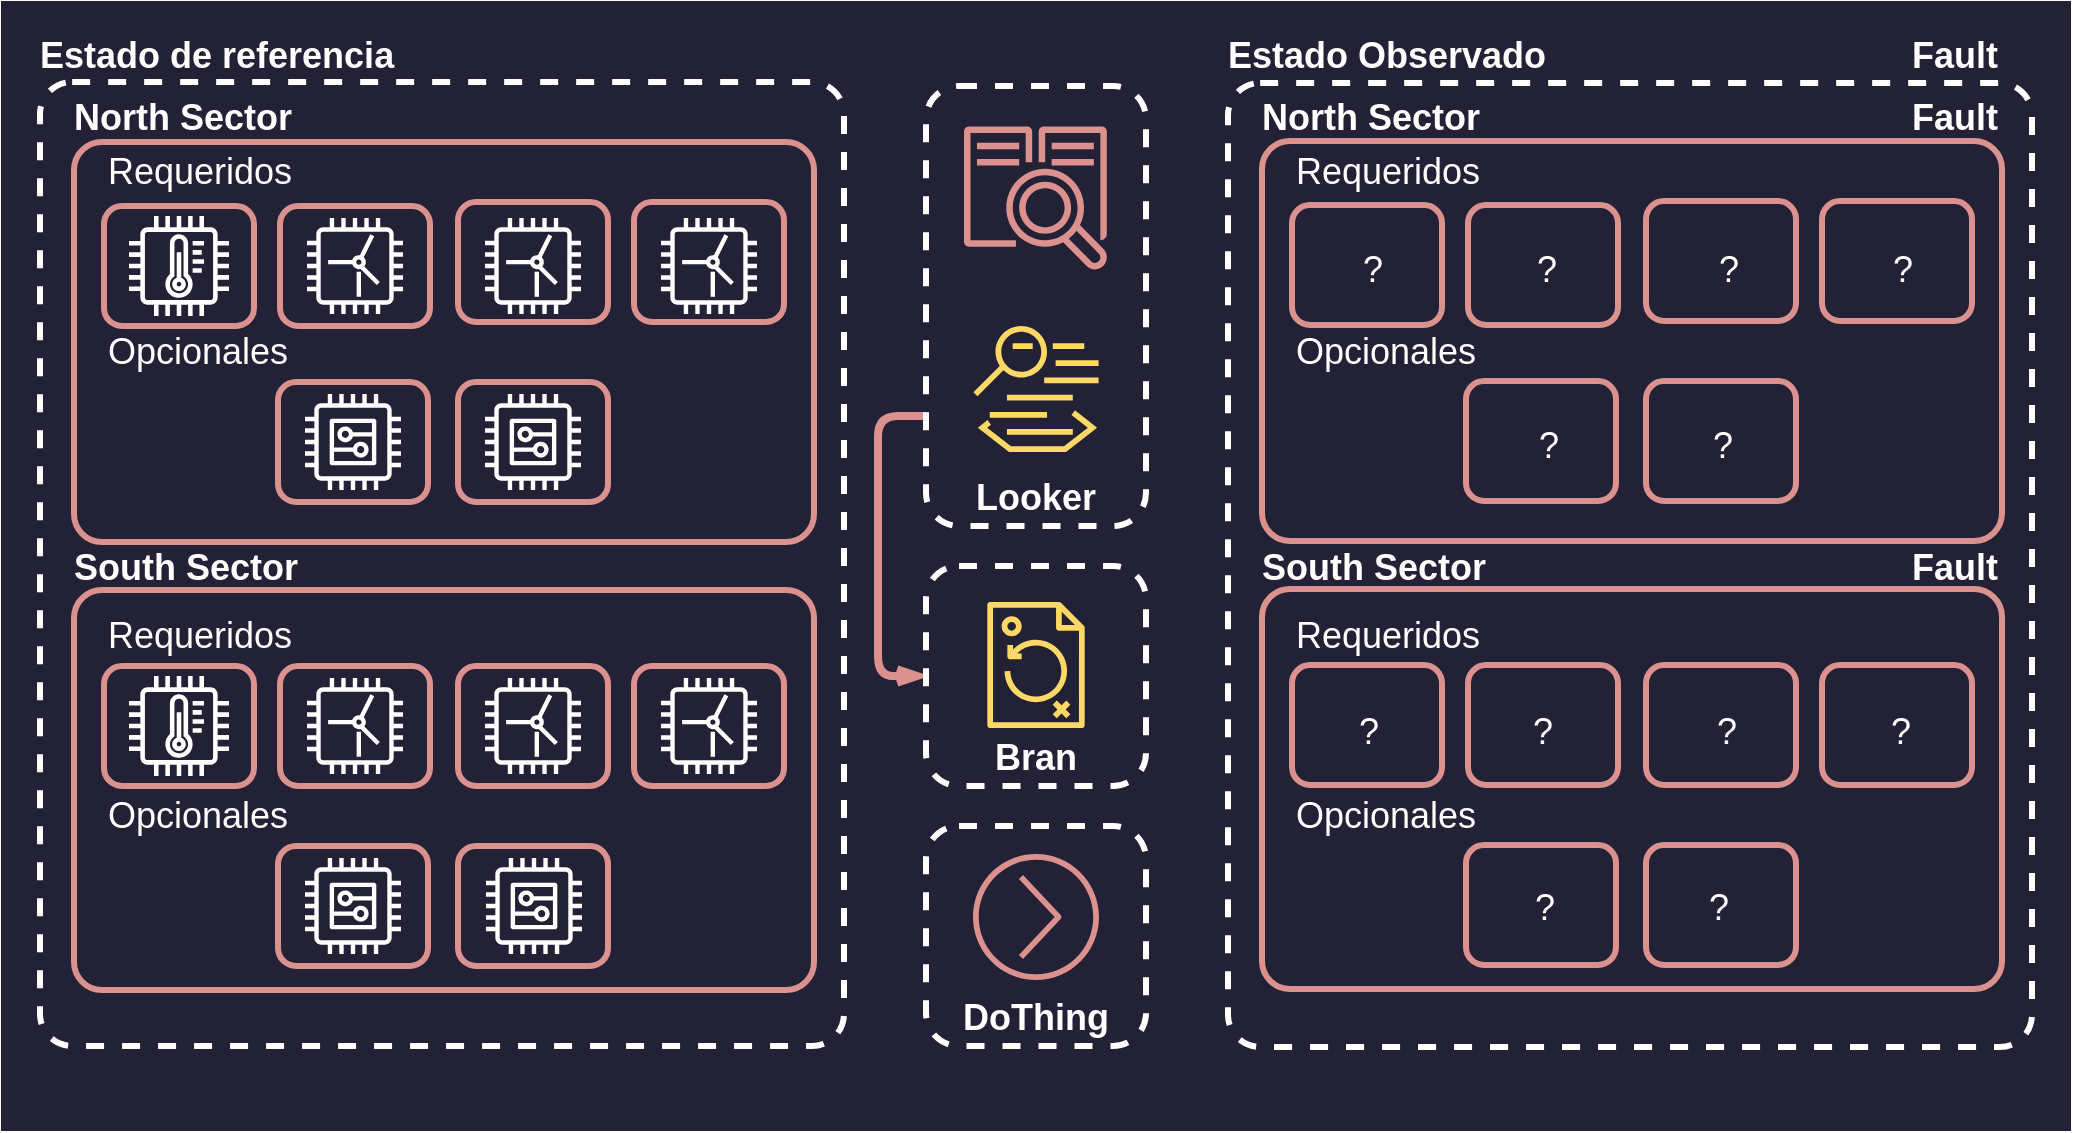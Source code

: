 <mxfile version="22.1.21" type="device">
  <diagram name="Page-1" id="UgkzKDdlbD2YLOSZ790F">
    <mxGraphModel dx="837" dy="1107" grid="0" gridSize="10" guides="1" tooltips="1" connect="1" arrows="1" fold="1" page="1" pageScale="1" pageWidth="850" pageHeight="1100" math="0" shadow="0">
      <root>
        <mxCell id="0" />
        <mxCell id="1" parent="0" />
        <mxCell id="WaaS-qGKVErQEOPKYESH-2" value="" style="group;fillColor=#232136;strokeColor=#232136;strokeWidth=25;container=0;movable=1;resizable=1;rotatable=1;deletable=1;editable=1;locked=0;connectable=1;fontSize=18;" parent="1" vertex="1" connectable="0">
          <mxGeometry x="950" y="440" width="1010" height="540" as="geometry" />
        </mxCell>
        <mxCell id="jrhRZNmMjcGKb1-qDWNF-2" style="edgeStyle=orthogonalEdgeStyle;shape=connector;curved=0;rounded=1;orthogonalLoop=1;jettySize=auto;html=1;entryX=0;entryY=0.5;entryDx=0;entryDy=0;labelBackgroundColor=default;strokeColor=#DB918D;strokeWidth=4;align=center;verticalAlign=middle;fontFamily=Helvetica;fontSize=11;fontColor=default;endArrow=openThin;endFill=0;exitX=0;exitY=0.75;exitDx=0;exitDy=0;" edge="1" parent="1" source="3aSCwRJMT3F2lno_R7aL-35" target="3aSCwRJMT3F2lno_R7aL-36">
          <mxGeometry relative="1" as="geometry">
            <Array as="points">
              <mxPoint x="1376" y="635" />
              <mxPoint x="1376" y="765" />
            </Array>
          </mxGeometry>
        </mxCell>
        <mxCell id="3aSCwRJMT3F2lno_R7aL-35" value="Looker" style="rounded=1;whiteSpace=wrap;html=1;dashed=1;labelBackgroundColor=none;strokeColor=#FFFFFF;strokeWidth=3;align=center;verticalAlign=bottom;fontFamily=Helvetica;fontSize=18;fontColor=#FFFFFF;fillColor=none;fontStyle=1" parent="1" vertex="1">
          <mxGeometry x="1400" y="470" width="110" height="220" as="geometry" />
        </mxCell>
        <mxCell id="3aSCwRJMT3F2lno_R7aL-37" value="DoThing" style="rounded=1;whiteSpace=wrap;html=1;dashed=1;labelBackgroundColor=none;strokeColor=#FFFFFF;strokeWidth=3;align=center;verticalAlign=bottom;fontFamily=Helvetica;fontSize=18;fontColor=#FFFFFF;fillColor=none;fontStyle=1" parent="1" vertex="1">
          <mxGeometry x="1400" y="840" width="110" height="110" as="geometry" />
        </mxCell>
        <mxCell id="3aSCwRJMT3F2lno_R7aL-7" value="" style="sketch=0;outlineConnect=0;fontColor=#232F3E;gradientColor=none;fillColor=#DB918D;strokeColor=#DB918D;dashed=0;verticalLabelPosition=bottom;verticalAlign=top;align=center;html=1;fontSize=18;fontStyle=0;aspect=fixed;pointerEvents=1;shape=mxgraph.aws4.action;fontFamily=Helvetica;container=0;rotation=0;flipV=0;" parent="1" vertex="1">
          <mxGeometry x="1423.5" y="854" width="63" height="63" as="geometry" />
        </mxCell>
        <mxCell id="9AoiroFoVsxQzHGqrJnJ-2" value="" style="rounded=1;whiteSpace=wrap;html=1;labelBackgroundColor=none;strokeColor=#FFFFFF;strokeWidth=3;align=left;verticalAlign=top;fontFamily=Helvetica;fontSize=18;fontColor=#FFFFFF;fillColor=none;arcSize=4;dashed=1;container=0;" parent="1" vertex="1">
          <mxGeometry x="1551" y="468.5" width="402" height="482" as="geometry" />
        </mxCell>
        <mxCell id="9AoiroFoVsxQzHGqrJnJ-78" value="&lt;div style=&quot;text-align: center; font-size: 18px;&quot;&gt;&lt;span style=&quot;background-color: initial; font-size: 18px;&quot;&gt;&lt;b style=&quot;font-size: 18px;&quot;&gt;Estado Observado&lt;/b&gt;&lt;/span&gt;&lt;/div&gt;&lt;div style=&quot;text-align: center; font-size: 18px;&quot;&gt;&lt;span style=&quot;background-color: initial; font-size: 18px;&quot;&gt;&lt;b style=&quot;font-size: 18px;&quot;&gt;&lt;br style=&quot;font-size: 18px;&quot;&gt;&lt;/b&gt;&lt;/span&gt;&lt;/div&gt;" style="text;whiteSpace=wrap;html=1;fontSize=18;fontFamily=Helvetica;fontColor=#FFFFFF;container=0;" parent="1" vertex="1">
          <mxGeometry x="1549" y="437.5" width="397" height="40" as="geometry" />
        </mxCell>
        <mxCell id="9AoiroFoVsxQzHGqrJnJ-125" value="Opcionales" style="text;html=1;strokeColor=none;fillColor=none;align=left;verticalAlign=middle;whiteSpace=wrap;rounded=0;fontSize=18;fontFamily=Helvetica;fontColor=#FFFFFF;container=0;" parent="1" vertex="1">
          <mxGeometry x="1583" y="819.5" width="75" height="30" as="geometry" />
        </mxCell>
        <mxCell id="9AoiroFoVsxQzHGqrJnJ-126" value="Requeridos" style="text;html=1;strokeColor=none;fillColor=none;align=left;verticalAlign=middle;whiteSpace=wrap;rounded=0;fontSize=18;fontFamily=Helvetica;fontColor=#FFFFFF;container=0;" parent="1" vertex="1">
          <mxGeometry x="1583" y="729.5" width="75" height="30" as="geometry" />
        </mxCell>
        <mxCell id="9AoiroFoVsxQzHGqrJnJ-127" value="" style="rounded=1;whiteSpace=wrap;html=1;labelBackgroundColor=none;strokeColor=#DB918D;strokeWidth=3;align=left;verticalAlign=top;fontFamily=Helvetica;fontSize=18;fontColor=#FFFFFF;fillColor=none;arcSize=7;container=0;" parent="1" vertex="1">
          <mxGeometry x="1568" y="721.5" width="370" height="200" as="geometry" />
        </mxCell>
        <mxCell id="9AoiroFoVsxQzHGqrJnJ-128" value="&lt;b style=&quot;border-color: var(--border-color); color: rgb(255, 255, 255); font-family: Helvetica; font-size: 18px; font-style: normal; font-variant-ligatures: normal; font-variant-caps: normal; letter-spacing: normal; orphans: 2; text-align: center; text-indent: 0px; text-transform: none; widows: 2; word-spacing: 0px; -webkit-text-stroke-width: 0px; text-decoration-thickness: initial; text-decoration-style: initial; text-decoration-color: initial;&quot;&gt;South Sector&lt;/b&gt;" style="text;whiteSpace=wrap;html=1;fontSize=18;fontFamily=Helvetica;fontColor=#FFFFFF;container=0;" parent="1" vertex="1">
          <mxGeometry x="1566" y="693.5" width="216" height="40" as="geometry" />
        </mxCell>
        <mxCell id="9AoiroFoVsxQzHGqrJnJ-129" value="" style="rounded=1;whiteSpace=wrap;html=1;labelBackgroundColor=none;strokeColor=#DB918D;strokeWidth=3;align=left;verticalAlign=top;fontFamily=Helvetica;fontSize=18;fontColor=#FFFFFF;fillColor=none;arcSize=7;container=0;" parent="1" vertex="1">
          <mxGeometry x="1568" y="497.5" width="370" height="200" as="geometry" />
        </mxCell>
        <mxCell id="9AoiroFoVsxQzHGqrJnJ-130" value="Opcionales" style="text;html=1;strokeColor=none;fillColor=none;align=left;verticalAlign=middle;whiteSpace=wrap;rounded=0;fontSize=18;fontFamily=Helvetica;fontColor=#FFFFFF;container=0;" parent="1" vertex="1">
          <mxGeometry x="1583" y="587.5" width="75" height="30" as="geometry" />
        </mxCell>
        <mxCell id="9AoiroFoVsxQzHGqrJnJ-131" value="Requeridos" style="text;html=1;strokeColor=none;fillColor=none;align=left;verticalAlign=middle;whiteSpace=wrap;rounded=0;fontSize=18;fontFamily=Helvetica;fontColor=#FFFFFF;container=0;" parent="1" vertex="1">
          <mxGeometry x="1583" y="497.5" width="75" height="30" as="geometry" />
        </mxCell>
        <mxCell id="9AoiroFoVsxQzHGqrJnJ-132" value="&lt;b style=&quot;border-color: var(--border-color); color: rgb(255, 255, 255); font-family: Helvetica; font-size: 18px; font-style: normal; font-variant-ligatures: normal; font-variant-caps: normal; letter-spacing: normal; orphans: 2; text-align: center; text-indent: 0px; text-transform: none; widows: 2; word-spacing: 0px; -webkit-text-stroke-width: 0px; text-decoration-thickness: initial; text-decoration-style: initial; text-decoration-color: initial;&quot;&gt;North Sector&lt;/b&gt;" style="text;whiteSpace=wrap;html=1;fontSize=18;fontFamily=Helvetica;fontColor=#FFFFFF;container=0;" parent="1" vertex="1">
          <mxGeometry x="1566" y="468.5" width="270" height="40" as="geometry" />
        </mxCell>
        <mxCell id="ZdKja-d9RXKtlkr0xZca-1" value="" style="rounded=1;whiteSpace=wrap;html=1;labelBackgroundColor=none;strokeColor=#DB918D;strokeWidth=3;align=left;verticalAlign=top;fontFamily=Helvetica;fontSize=18;fontColor=#FFFFFF;fillColor=none;container=0;" parent="1" vertex="1">
          <mxGeometry x="1583" y="529.5" width="75" height="60" as="geometry" />
        </mxCell>
        <mxCell id="ZdKja-d9RXKtlkr0xZca-2" value="" style="rounded=1;whiteSpace=wrap;html=1;labelBackgroundColor=none;strokeColor=#DB918D;strokeWidth=3;align=left;verticalAlign=top;fontFamily=Helvetica;fontSize=18;fontColor=#FFFFFF;fillColor=none;container=0;" parent="1" vertex="1">
          <mxGeometry x="1671" y="529.5" width="75" height="60" as="geometry" />
        </mxCell>
        <mxCell id="ZdKja-d9RXKtlkr0xZca-3" value="" style="rounded=1;whiteSpace=wrap;html=1;labelBackgroundColor=none;strokeColor=#DB918D;strokeWidth=3;align=left;verticalAlign=top;fontFamily=Helvetica;fontSize=18;fontColor=#FFFFFF;fillColor=none;container=0;" parent="1" vertex="1">
          <mxGeometry x="1760" y="527.5" width="75" height="60" as="geometry" />
        </mxCell>
        <mxCell id="ZdKja-d9RXKtlkr0xZca-4" value="" style="rounded=1;whiteSpace=wrap;html=1;labelBackgroundColor=none;strokeColor=#DB918D;strokeWidth=3;align=left;verticalAlign=top;fontFamily=Helvetica;fontSize=18;fontColor=#FFFFFF;fillColor=none;container=0;" parent="1" vertex="1">
          <mxGeometry x="1848" y="527.5" width="75" height="60" as="geometry" />
        </mxCell>
        <mxCell id="ZdKja-d9RXKtlkr0xZca-5" value="" style="rounded=1;whiteSpace=wrap;html=1;labelBackgroundColor=none;strokeColor=#DB918D;strokeWidth=3;align=left;verticalAlign=top;fontFamily=Helvetica;fontSize=18;fontColor=#FFFFFF;fillColor=none;container=0;" parent="1" vertex="1">
          <mxGeometry x="1760" y="617.5" width="75" height="60" as="geometry" />
        </mxCell>
        <mxCell id="ZdKja-d9RXKtlkr0xZca-6" value="" style="rounded=1;whiteSpace=wrap;html=1;labelBackgroundColor=none;strokeColor=#DB918D;strokeWidth=3;align=left;verticalAlign=top;fontFamily=Helvetica;fontSize=18;fontColor=#FFFFFF;fillColor=none;container=0;" parent="1" vertex="1">
          <mxGeometry x="1670" y="617.5" width="75" height="60" as="geometry" />
        </mxCell>
        <mxCell id="ZdKja-d9RXKtlkr0xZca-7" value="" style="rounded=1;whiteSpace=wrap;html=1;labelBackgroundColor=none;strokeColor=#DB918D;strokeWidth=3;align=left;verticalAlign=top;fontFamily=Helvetica;fontSize=18;fontColor=#FFFFFF;fillColor=none;container=0;" parent="1" vertex="1">
          <mxGeometry x="1583" y="759.5" width="75" height="60" as="geometry" />
        </mxCell>
        <mxCell id="ZdKja-d9RXKtlkr0xZca-8" value="" style="rounded=1;whiteSpace=wrap;html=1;labelBackgroundColor=none;strokeColor=#DB918D;strokeWidth=3;align=left;verticalAlign=top;fontFamily=Helvetica;fontSize=18;fontColor=#FFFFFF;fillColor=none;container=0;" parent="1" vertex="1">
          <mxGeometry x="1671" y="759.5" width="75" height="60" as="geometry" />
        </mxCell>
        <mxCell id="ZdKja-d9RXKtlkr0xZca-9" value="" style="rounded=1;whiteSpace=wrap;html=1;labelBackgroundColor=none;strokeColor=#DB918D;strokeWidth=3;align=left;verticalAlign=top;fontFamily=Helvetica;fontSize=18;fontColor=#FFFFFF;fillColor=none;container=0;" parent="1" vertex="1">
          <mxGeometry x="1760" y="759.5" width="75" height="60" as="geometry" />
        </mxCell>
        <mxCell id="ZdKja-d9RXKtlkr0xZca-10" value="" style="rounded=1;whiteSpace=wrap;html=1;labelBackgroundColor=none;strokeColor=#DB918D;strokeWidth=3;align=left;verticalAlign=top;fontFamily=Helvetica;fontSize=18;fontColor=#FFFFFF;fillColor=none;container=0;" parent="1" vertex="1">
          <mxGeometry x="1848" y="759.5" width="75" height="60" as="geometry" />
        </mxCell>
        <mxCell id="ZdKja-d9RXKtlkr0xZca-11" value="" style="rounded=1;whiteSpace=wrap;html=1;labelBackgroundColor=none;strokeColor=#DB918D;strokeWidth=3;align=left;verticalAlign=top;fontFamily=Helvetica;fontSize=18;fontColor=#FFFFFF;fillColor=none;container=0;" parent="1" vertex="1">
          <mxGeometry x="1760" y="849.5" width="75" height="60" as="geometry" />
        </mxCell>
        <mxCell id="ZdKja-d9RXKtlkr0xZca-12" value="" style="rounded=1;whiteSpace=wrap;html=1;labelBackgroundColor=none;strokeColor=#DB918D;strokeWidth=3;align=left;verticalAlign=top;fontFamily=Helvetica;fontSize=18;fontColor=#FFFFFF;fillColor=none;container=0;" parent="1" vertex="1">
          <mxGeometry x="1670" y="849.5" width="75" height="60" as="geometry" />
        </mxCell>
        <mxCell id="ZdKja-d9RXKtlkr0xZca-15" value="&lt;font style=&quot;font-size: 18px;&quot;&gt;?&lt;/font&gt;" style="text;html=1;align=center;verticalAlign=middle;resizable=0;points=[];autosize=1;strokeColor=none;fillColor=none;fontSize=18;fontFamily=Helvetica;fontColor=#FFFFFF;" parent="1" vertex="1">
          <mxGeometry x="1608.5" y="544.5" width="28" height="34" as="geometry" />
        </mxCell>
        <mxCell id="ZdKja-d9RXKtlkr0xZca-16" value="&lt;font style=&quot;font-size: 18px;&quot;&gt;?&lt;/font&gt;" style="text;html=1;align=center;verticalAlign=middle;resizable=0;points=[];autosize=1;strokeColor=none;fillColor=none;fontSize=18;fontFamily=Helvetica;fontColor=#FFFFFF;" parent="1" vertex="1">
          <mxGeometry x="1695.5" y="544.5" width="28" height="34" as="geometry" />
        </mxCell>
        <mxCell id="ZdKja-d9RXKtlkr0xZca-17" value="&lt;font style=&quot;font-size: 18px;&quot;&gt;?&lt;/font&gt;" style="text;html=1;align=center;verticalAlign=middle;resizable=0;points=[];autosize=1;strokeColor=none;fillColor=none;fontSize=18;fontFamily=Helvetica;fontColor=#FFFFFF;" parent="1" vertex="1">
          <mxGeometry x="1874" y="544.5" width="28" height="34" as="geometry" />
        </mxCell>
        <mxCell id="ZdKja-d9RXKtlkr0xZca-18" value="&lt;font style=&quot;font-size: 18px;&quot;&gt;?&lt;/font&gt;" style="text;html=1;align=center;verticalAlign=middle;resizable=0;points=[];autosize=1;strokeColor=none;fillColor=none;fontSize=18;fontFamily=Helvetica;fontColor=#FFFFFF;" parent="1" vertex="1">
          <mxGeometry x="1787" y="544.5" width="28" height="34" as="geometry" />
        </mxCell>
        <mxCell id="ZdKja-d9RXKtlkr0xZca-19" value="&lt;font style=&quot;font-size: 18px;&quot;&gt;?&lt;/font&gt;" style="text;html=1;align=center;verticalAlign=middle;resizable=0;points=[];autosize=1;strokeColor=none;fillColor=none;fontSize=18;fontFamily=Helvetica;fontColor=#FFFFFF;" parent="1" vertex="1">
          <mxGeometry x="1783.5" y="632.5" width="28" height="34" as="geometry" />
        </mxCell>
        <mxCell id="ZdKja-d9RXKtlkr0xZca-20" value="&lt;font style=&quot;font-size: 18px;&quot;&gt;?&lt;/font&gt;" style="text;html=1;align=center;verticalAlign=middle;resizable=0;points=[];autosize=1;strokeColor=none;fillColor=none;fontSize=18;fontFamily=Helvetica;fontColor=#FFFFFF;" parent="1" vertex="1">
          <mxGeometry x="1696.5" y="632.5" width="28" height="34" as="geometry" />
        </mxCell>
        <mxCell id="ZdKja-d9RXKtlkr0xZca-21" value="&lt;font style=&quot;font-size: 18px;&quot;&gt;?&lt;/font&gt;" style="text;html=1;align=center;verticalAlign=middle;resizable=0;points=[];autosize=1;strokeColor=none;fillColor=none;fontSize=18;fontFamily=Helvetica;fontColor=#FFFFFF;" parent="1" vertex="1">
          <mxGeometry x="1782.25" y="863.5" width="28" height="34" as="geometry" />
        </mxCell>
        <mxCell id="ZdKja-d9RXKtlkr0xZca-22" value="&lt;font style=&quot;font-size: 18px;&quot;&gt;?&lt;/font&gt;" style="text;html=1;align=center;verticalAlign=middle;resizable=0;points=[];autosize=1;strokeColor=none;fillColor=none;fontSize=18;fontFamily=Helvetica;fontColor=#FFFFFF;" parent="1" vertex="1">
          <mxGeometry x="1695.25" y="863.5" width="28" height="34" as="geometry" />
        </mxCell>
        <mxCell id="ZdKja-d9RXKtlkr0xZca-23" value="&lt;font style=&quot;font-size: 18px;&quot;&gt;?&lt;/font&gt;" style="text;html=1;align=center;verticalAlign=middle;resizable=0;points=[];autosize=1;strokeColor=none;fillColor=none;fontSize=18;fontFamily=Helvetica;fontColor=#FFFFFF;" parent="1" vertex="1">
          <mxGeometry x="1785.75" y="775.5" width="28" height="34" as="geometry" />
        </mxCell>
        <mxCell id="ZdKja-d9RXKtlkr0xZca-24" value="&lt;font style=&quot;font-size: 18px;&quot;&gt;?&lt;/font&gt;" style="text;html=1;align=center;verticalAlign=middle;resizable=0;points=[];autosize=1;strokeColor=none;fillColor=none;fontSize=18;fontFamily=Helvetica;fontColor=#FFFFFF;" parent="1" vertex="1">
          <mxGeometry x="1694.25" y="775.5" width="28" height="34" as="geometry" />
        </mxCell>
        <mxCell id="ZdKja-d9RXKtlkr0xZca-25" value="&lt;font style=&quot;font-size: 18px;&quot;&gt;?&lt;/font&gt;" style="text;html=1;align=center;verticalAlign=middle;resizable=0;points=[];autosize=1;strokeColor=none;fillColor=none;fontSize=18;fontFamily=Helvetica;fontColor=#FFFFFF;" parent="1" vertex="1">
          <mxGeometry x="1607.25" y="775.5" width="28" height="34" as="geometry" />
        </mxCell>
        <mxCell id="ZdKja-d9RXKtlkr0xZca-26" value="&lt;font style=&quot;font-size: 18px;&quot;&gt;?&lt;/font&gt;" style="text;html=1;align=center;verticalAlign=middle;resizable=0;points=[];autosize=1;strokeColor=none;fillColor=none;fontSize=18;fontFamily=Helvetica;fontColor=#FFFFFF;" parent="1" vertex="1">
          <mxGeometry x="1872.75" y="775.5" width="28" height="34" as="geometry" />
        </mxCell>
        <mxCell id="ZdKja-d9RXKtlkr0xZca-27" value="&lt;b style=&quot;border-color: var(--border-color); color: rgb(255, 255, 255); font-family: Helvetica; font-size: 18px; font-style: normal; font-variant-ligatures: normal; font-variant-caps: normal; letter-spacing: normal; orphans: 2; text-indent: 0px; text-transform: none; widows: 2; word-spacing: 0px; -webkit-text-stroke-width: 0px; text-decoration-thickness: initial; text-decoration-style: initial; text-decoration-color: initial;&quot;&gt;Fault&lt;/b&gt;" style="text;whiteSpace=wrap;html=1;fontSize=18;fontFamily=Helvetica;fontColor=#FFFFFF;container=0;align=right;" parent="1" vertex="1">
          <mxGeometry x="1828" y="468.5" width="110" height="40" as="geometry" />
        </mxCell>
        <mxCell id="ZdKja-d9RXKtlkr0xZca-28" value="&lt;b style=&quot;border-color: var(--border-color); color: rgb(255, 255, 255); font-family: Helvetica; font-size: 18px; font-style: normal; font-variant-ligatures: normal; font-variant-caps: normal; letter-spacing: normal; orphans: 2; text-indent: 0px; text-transform: none; widows: 2; word-spacing: 0px; -webkit-text-stroke-width: 0px; text-decoration-thickness: initial; text-decoration-style: initial; text-decoration-color: initial;&quot;&gt;Fault&lt;/b&gt;" style="text;whiteSpace=wrap;html=1;fontSize=18;fontFamily=Helvetica;fontColor=#FFFFFF;container=0;align=right;" parent="1" vertex="1">
          <mxGeometry x="1828" y="693.5" width="110" height="40" as="geometry" />
        </mxCell>
        <mxCell id="ZdKja-d9RXKtlkr0xZca-29" value="&lt;b style=&quot;border-color: var(--border-color); color: rgb(255, 255, 255); font-family: Helvetica; font-size: 18px; font-style: normal; font-variant-ligatures: normal; font-variant-caps: normal; letter-spacing: normal; orphans: 2; text-indent: 0px; text-transform: none; widows: 2; word-spacing: 0px; -webkit-text-stroke-width: 0px; text-decoration-thickness: initial; text-decoration-style: initial; text-decoration-color: initial;&quot;&gt;Fault&lt;/b&gt;" style="text;whiteSpace=wrap;html=1;fontSize=18;fontFamily=Helvetica;fontColor=#FFFFFF;container=0;align=right;" parent="1" vertex="1">
          <mxGeometry x="1828" y="438" width="110" height="40" as="geometry" />
        </mxCell>
        <mxCell id="3aSCwRJMT3F2lno_R7aL-36" value="Bran" style="rounded=1;whiteSpace=wrap;html=1;dashed=1;labelBackgroundColor=none;strokeColor=#FFFFFF;strokeWidth=3;align=center;verticalAlign=bottom;fontFamily=Helvetica;fontSize=18;fontColor=#FFFFFF;fillColor=none;fontStyle=1" parent="1" vertex="1">
          <mxGeometry x="1400" y="710" width="110" height="110" as="geometry" />
        </mxCell>
        <mxCell id="3aSCwRJMT3F2lno_R7aL-11" value="" style="sketch=0;outlineConnect=0;fontColor=#232F3E;gradientColor=none;fillColor=#FFD966;strokeColor=#DB918D;dashed=0;verticalLabelPosition=bottom;verticalAlign=top;align=center;html=1;fontSize=18;fontStyle=0;aspect=fixed;pointerEvents=1;shape=mxgraph.aws4.backup_plan;fontFamily=Helvetica;container=0;rotation=0;flipV=0;" parent="1" vertex="1">
          <mxGeometry x="1423.5" y="728" width="63" height="63" as="geometry" />
        </mxCell>
        <mxCell id="WaaS-qGKVErQEOPKYESH-108" value="" style="rounded=1;whiteSpace=wrap;html=1;labelBackgroundColor=none;strokeColor=#FFFFFF;strokeWidth=3;align=left;verticalAlign=top;fontFamily=Helvetica;fontSize=18;fontColor=#FFFFFF;fillColor=none;arcSize=4;dashed=1;container=0;" parent="1" vertex="1">
          <mxGeometry x="957" y="468" width="402" height="482" as="geometry" />
        </mxCell>
        <mxCell id="WaaS-qGKVErQEOPKYESH-149" value="&lt;div style=&quot;text-align: center; font-size: 18px;&quot;&gt;&lt;span style=&quot;background-color: initial; font-size: 18px;&quot;&gt;&lt;b style=&quot;font-size: 18px;&quot;&gt;Estado de referencia&lt;/b&gt;&lt;/span&gt;&lt;/div&gt;" style="text;whiteSpace=wrap;html=1;fontSize=18;fontFamily=Helvetica;fontColor=#FFFFFF;container=0;" parent="1" vertex="1">
          <mxGeometry x="955" y="438" width="359" height="40" as="geometry" />
        </mxCell>
        <mxCell id="WaaS-qGKVErQEOPKYESH-105" value="&lt;b style=&quot;border-color: var(--border-color); color: rgb(255, 255, 255); font-family: Helvetica; font-size: 18px; font-style: normal; font-variant-ligatures: normal; font-variant-caps: normal; letter-spacing: normal; orphans: 2; text-align: center; text-indent: 0px; text-transform: none; widows: 2; word-spacing: 0px; -webkit-text-stroke-width: 0px; text-decoration-thickness: initial; text-decoration-style: initial; text-decoration-color: initial;&quot;&gt;North Sector&lt;/b&gt;" style="text;whiteSpace=wrap;html=1;fontSize=18;fontFamily=Helvetica;fontColor=#FFFFFF;container=0;" parent="1" vertex="1">
          <mxGeometry x="972" y="469" width="256" height="40" as="geometry" />
        </mxCell>
        <mxCell id="WaaS-qGKVErQEOPKYESH-106" value="&lt;b style=&quot;border-color: var(--border-color); color: rgb(255, 255, 255); font-family: Helvetica; font-size: 18px; font-style: normal; font-variant-ligatures: normal; font-variant-caps: normal; letter-spacing: normal; orphans: 2; text-align: center; text-indent: 0px; text-transform: none; widows: 2; word-spacing: 0px; -webkit-text-stroke-width: 0px; text-decoration-thickness: initial; text-decoration-style: initial; text-decoration-color: initial;&quot;&gt;South Sector&lt;/b&gt;" style="text;whiteSpace=wrap;html=1;fontSize=18;fontFamily=Helvetica;fontColor=#FFFFFF;container=0;" parent="1" vertex="1">
          <mxGeometry x="972" y="694" width="253" height="40" as="geometry" />
        </mxCell>
        <mxCell id="WaaS-qGKVErQEOPKYESH-18" value="" style="rounded=1;whiteSpace=wrap;html=1;labelBackgroundColor=none;strokeColor=#DB918D;strokeWidth=3;align=left;verticalAlign=top;fontFamily=Helvetica;fontSize=18;fontColor=#FFFFFF;fillColor=none;arcSize=7;container=0;" parent="1" vertex="1">
          <mxGeometry x="974" y="498" width="370" height="200" as="geometry" />
        </mxCell>
        <mxCell id="WaaS-qGKVErQEOPKYESH-21" value="" style="rounded=1;whiteSpace=wrap;html=1;labelBackgroundColor=none;strokeColor=#DB918D;strokeWidth=3;align=left;verticalAlign=top;fontFamily=Helvetica;fontSize=18;fontColor=#FFFFFF;fillColor=none;container=0;" parent="1" vertex="1">
          <mxGeometry x="1166" y="618" width="75" height="60" as="geometry" />
        </mxCell>
        <mxCell id="WaaS-qGKVErQEOPKYESH-22" value="" style="rounded=1;whiteSpace=wrap;html=1;labelBackgroundColor=none;strokeColor=#DB918D;strokeWidth=3;align=left;verticalAlign=top;fontFamily=Helvetica;fontSize=18;fontColor=#FFFFFF;fillColor=none;container=0;" parent="1" vertex="1">
          <mxGeometry x="1076" y="618" width="75" height="60" as="geometry" />
        </mxCell>
        <mxCell id="WaaS-qGKVErQEOPKYESH-27" value="" style="rounded=1;whiteSpace=wrap;html=1;labelBackgroundColor=none;strokeColor=#DB918D;strokeWidth=3;align=left;verticalAlign=top;fontFamily=Helvetica;fontSize=18;fontColor=#FFFFFF;fillColor=none;container=0;" parent="1" vertex="1">
          <mxGeometry x="1077" y="530" width="75" height="60" as="geometry" />
        </mxCell>
        <mxCell id="WaaS-qGKVErQEOPKYESH-28" value="" style="rounded=1;whiteSpace=wrap;html=1;labelBackgroundColor=none;strokeColor=#DB918D;strokeWidth=3;align=left;verticalAlign=top;fontFamily=Helvetica;fontSize=18;fontColor=#FFFFFF;fillColor=none;container=0;" parent="1" vertex="1">
          <mxGeometry x="989" y="530" width="75" height="60" as="geometry" />
        </mxCell>
        <mxCell id="WaaS-qGKVErQEOPKYESH-29" value="" style="rounded=1;whiteSpace=wrap;html=1;labelBackgroundColor=none;strokeColor=#DB918D;strokeWidth=3;align=left;verticalAlign=top;fontFamily=Helvetica;fontSize=18;fontColor=#FFFFFF;fillColor=none;container=0;" parent="1" vertex="1">
          <mxGeometry x="1166" y="528" width="75" height="60" as="geometry" />
        </mxCell>
        <mxCell id="WaaS-qGKVErQEOPKYESH-30" value="" style="rounded=1;whiteSpace=wrap;html=1;labelBackgroundColor=none;strokeColor=#DB918D;strokeWidth=3;align=left;verticalAlign=top;fontFamily=Helvetica;fontSize=18;fontColor=#FFFFFF;fillColor=none;container=0;" parent="1" vertex="1">
          <mxGeometry x="1254" y="528" width="75" height="60" as="geometry" />
        </mxCell>
        <mxCell id="WaaS-qGKVErQEOPKYESH-31" value="Requeridos" style="text;html=1;strokeColor=none;fillColor=none;align=left;verticalAlign=middle;whiteSpace=wrap;rounded=0;fontSize=18;fontFamily=Helvetica;fontColor=#FFFFFF;container=0;" parent="1" vertex="1">
          <mxGeometry x="989" y="498" width="75" height="30" as="geometry" />
        </mxCell>
        <mxCell id="WaaS-qGKVErQEOPKYESH-32" value="Opcionales" style="text;html=1;strokeColor=none;fillColor=none;align=left;verticalAlign=middle;whiteSpace=wrap;rounded=0;fontSize=18;fontFamily=Helvetica;fontColor=#FFFFFF;container=0;" parent="1" vertex="1">
          <mxGeometry x="989" y="588" width="75" height="30" as="geometry" />
        </mxCell>
        <mxCell id="WaaS-qGKVErQEOPKYESH-81" value="" style="sketch=0;outlineConnect=0;dashed=0;verticalLabelPosition=bottom;verticalAlign=top;align=center;html=1;fontSize=18;fontStyle=0;aspect=fixed;pointerEvents=1;shape=mxgraph.aws4.iot_thing_temperature_sensor;rounded=1;labelBackgroundColor=none;strokeWidth=3;fontFamily=Helvetica;container=0;" parent="1" vertex="1">
          <mxGeometry x="1001.5" y="535" width="50" height="50" as="geometry" />
        </mxCell>
        <mxCell id="WaaS-qGKVErQEOPKYESH-86" value="" style="sketch=0;outlineConnect=0;fontColor=#232F3E;gradientColor=none;strokeColor=#FFFFFF;fillColor=none;dashed=0;verticalLabelPosition=bottom;verticalAlign=top;align=center;html=1;fontSize=18;fontStyle=0;aspect=fixed;shape=mxgraph.aws4.resourceIcon;resIcon=mxgraph.aws4.windfarm;rounded=1;labelBackgroundColor=none;strokeWidth=3;fontFamily=Helvetica;container=0;" parent="1" vertex="1">
          <mxGeometry x="1084.5" y="530" width="60" height="60" as="geometry" />
        </mxCell>
        <mxCell id="WaaS-qGKVErQEOPKYESH-87" value="" style="sketch=0;outlineConnect=0;fontColor=#232F3E;gradientColor=none;strokeColor=#FFFFFF;fillColor=none;dashed=0;verticalLabelPosition=bottom;verticalAlign=top;align=center;html=1;fontSize=18;fontStyle=0;aspect=fixed;shape=mxgraph.aws4.resourceIcon;resIcon=mxgraph.aws4.windfarm;rounded=1;labelBackgroundColor=none;strokeWidth=3;fontFamily=Helvetica;container=0;" parent="1" vertex="1">
          <mxGeometry x="1173.5" y="530" width="60" height="60" as="geometry" />
        </mxCell>
        <mxCell id="WaaS-qGKVErQEOPKYESH-88" value="" style="sketch=0;outlineConnect=0;fontColor=#232F3E;gradientColor=none;strokeColor=#FFFFFF;fillColor=none;dashed=0;verticalLabelPosition=bottom;verticalAlign=top;align=center;html=1;fontSize=18;fontStyle=0;aspect=fixed;shape=mxgraph.aws4.resourceIcon;resIcon=mxgraph.aws4.windfarm;rounded=1;labelBackgroundColor=none;strokeWidth=3;fontFamily=Helvetica;container=0;" parent="1" vertex="1">
          <mxGeometry x="1261.5" y="530" width="60" height="60" as="geometry" />
        </mxCell>
        <mxCell id="WaaS-qGKVErQEOPKYESH-95" value="" style="sketch=0;outlineConnect=0;fontColor=#232F3E;gradientColor=none;strokeColor=#FFFFFF;fillColor=none;dashed=0;verticalLabelPosition=bottom;verticalAlign=top;align=center;html=1;fontSize=18;fontStyle=0;aspect=fixed;shape=mxgraph.aws4.resourceIcon;resIcon=mxgraph.aws4.generic;rounded=1;labelBackgroundColor=none;strokeWidth=3;fontFamily=Helvetica;container=0;" parent="1" vertex="1">
          <mxGeometry x="1083.5" y="618" width="60" height="60" as="geometry" />
        </mxCell>
        <mxCell id="WaaS-qGKVErQEOPKYESH-96" value="" style="sketch=0;outlineConnect=0;fontColor=#232F3E;gradientColor=none;strokeColor=#FFFFFF;fillColor=none;dashed=0;verticalLabelPosition=bottom;verticalAlign=top;align=center;html=1;fontSize=18;fontStyle=0;aspect=fixed;shape=mxgraph.aws4.resourceIcon;resIcon=mxgraph.aws4.generic;rounded=1;labelBackgroundColor=none;strokeWidth=3;fontFamily=Helvetica;container=0;" parent="1" vertex="1">
          <mxGeometry x="1173.5" y="618" width="60" height="60" as="geometry" />
        </mxCell>
        <mxCell id="WaaS-qGKVErQEOPKYESH-69" value="" style="rounded=1;whiteSpace=wrap;html=1;labelBackgroundColor=none;strokeColor=#DB918D;strokeWidth=3;align=left;verticalAlign=top;fontFamily=Helvetica;fontSize=18;fontColor=#FFFFFF;fillColor=none;arcSize=7;container=0;" parent="1" vertex="1">
          <mxGeometry x="974" y="722" width="370" height="200" as="geometry" />
        </mxCell>
        <mxCell id="WaaS-qGKVErQEOPKYESH-71" value="" style="rounded=1;whiteSpace=wrap;html=1;labelBackgroundColor=none;strokeColor=#DB918D;strokeWidth=3;align=left;verticalAlign=top;fontFamily=Helvetica;fontSize=18;fontColor=#FFFFFF;fillColor=none;container=0;" parent="1" vertex="1">
          <mxGeometry x="1166" y="850" width="75" height="60" as="geometry" />
        </mxCell>
        <mxCell id="WaaS-qGKVErQEOPKYESH-72" value="" style="rounded=1;whiteSpace=wrap;html=1;labelBackgroundColor=none;strokeColor=#DB918D;strokeWidth=3;align=left;verticalAlign=top;fontFamily=Helvetica;fontSize=18;fontColor=#FFFFFF;fillColor=none;container=0;" parent="1" vertex="1">
          <mxGeometry x="1076" y="850" width="75" height="60" as="geometry" />
        </mxCell>
        <mxCell id="WaaS-qGKVErQEOPKYESH-74" value="" style="rounded=1;whiteSpace=wrap;html=1;labelBackgroundColor=none;strokeColor=#DB918D;strokeWidth=3;align=left;verticalAlign=top;fontFamily=Helvetica;fontSize=18;fontColor=#FFFFFF;fillColor=none;container=0;" parent="1" vertex="1">
          <mxGeometry x="989" y="760" width="75" height="60" as="geometry" />
        </mxCell>
        <mxCell id="WaaS-qGKVErQEOPKYESH-75" value="" style="rounded=1;whiteSpace=wrap;html=1;labelBackgroundColor=none;strokeColor=#DB918D;strokeWidth=3;align=left;verticalAlign=top;fontFamily=Helvetica;fontSize=18;fontColor=#FFFFFF;fillColor=none;container=0;" parent="1" vertex="1">
          <mxGeometry x="1077" y="760" width="75" height="60" as="geometry" />
        </mxCell>
        <mxCell id="WaaS-qGKVErQEOPKYESH-76" value="" style="rounded=1;whiteSpace=wrap;html=1;labelBackgroundColor=none;strokeColor=#DB918D;strokeWidth=3;align=left;verticalAlign=top;fontFamily=Helvetica;fontSize=18;fontColor=#FFFFFF;fillColor=none;container=0;" parent="1" vertex="1">
          <mxGeometry x="1166" y="760" width="75" height="60" as="geometry" />
        </mxCell>
        <mxCell id="WaaS-qGKVErQEOPKYESH-77" value="" style="rounded=1;whiteSpace=wrap;html=1;labelBackgroundColor=none;strokeColor=#DB918D;strokeWidth=3;align=left;verticalAlign=top;fontFamily=Helvetica;fontSize=18;fontColor=#FFFFFF;fillColor=none;container=0;" parent="1" vertex="1">
          <mxGeometry x="1254" y="760" width="75" height="60" as="geometry" />
        </mxCell>
        <mxCell id="WaaS-qGKVErQEOPKYESH-78" value="Requeridos" style="text;html=1;strokeColor=none;fillColor=none;align=left;verticalAlign=middle;whiteSpace=wrap;rounded=0;fontSize=18;fontFamily=Helvetica;fontColor=#FFFFFF;container=0;" parent="1" vertex="1">
          <mxGeometry x="989" y="730" width="75" height="30" as="geometry" />
        </mxCell>
        <mxCell id="WaaS-qGKVErQEOPKYESH-79" value="Opcionales" style="text;html=1;strokeColor=none;fillColor=none;align=left;verticalAlign=middle;whiteSpace=wrap;rounded=0;fontSize=18;fontFamily=Helvetica;fontColor=#FFFFFF;container=0;" parent="1" vertex="1">
          <mxGeometry x="989" y="820" width="75" height="30" as="geometry" />
        </mxCell>
        <mxCell id="WaaS-qGKVErQEOPKYESH-84" value="" style="sketch=0;outlineConnect=0;dashed=0;verticalLabelPosition=bottom;verticalAlign=top;align=center;html=1;fontSize=18;fontStyle=0;aspect=fixed;pointerEvents=1;shape=mxgraph.aws4.iot_thing_temperature_sensor;rounded=1;labelBackgroundColor=none;strokeWidth=3;fontFamily=Helvetica;container=0;" parent="1" vertex="1">
          <mxGeometry x="1001.5" y="765" width="50" height="50" as="geometry" />
        </mxCell>
        <mxCell id="WaaS-qGKVErQEOPKYESH-89" value="" style="sketch=0;outlineConnect=0;fontColor=#232F3E;gradientColor=none;strokeColor=#FFFFFF;fillColor=none;dashed=0;verticalLabelPosition=bottom;verticalAlign=top;align=center;html=1;fontSize=18;fontStyle=0;aspect=fixed;shape=mxgraph.aws4.resourceIcon;resIcon=mxgraph.aws4.windfarm;rounded=1;labelBackgroundColor=none;strokeWidth=3;fontFamily=Helvetica;container=0;" parent="1" vertex="1">
          <mxGeometry x="1084.5" y="760" width="60" height="60" as="geometry" />
        </mxCell>
        <mxCell id="WaaS-qGKVErQEOPKYESH-90" value="" style="sketch=0;outlineConnect=0;fontColor=#232F3E;gradientColor=none;strokeColor=#FFFFFF;fillColor=none;dashed=0;verticalLabelPosition=bottom;verticalAlign=top;align=center;html=1;fontSize=18;fontStyle=0;aspect=fixed;shape=mxgraph.aws4.resourceIcon;resIcon=mxgraph.aws4.windfarm;rounded=1;labelBackgroundColor=none;strokeWidth=3;fontFamily=Helvetica;container=0;" parent="1" vertex="1">
          <mxGeometry x="1173.5" y="760" width="60" height="60" as="geometry" />
        </mxCell>
        <mxCell id="WaaS-qGKVErQEOPKYESH-91" value="" style="sketch=0;outlineConnect=0;fontColor=#232F3E;gradientColor=none;strokeColor=#FFFFFF;fillColor=none;dashed=0;verticalLabelPosition=bottom;verticalAlign=top;align=center;html=1;fontSize=18;fontStyle=0;aspect=fixed;shape=mxgraph.aws4.resourceIcon;resIcon=mxgraph.aws4.windfarm;rounded=1;labelBackgroundColor=none;strokeWidth=3;fontFamily=Helvetica;container=0;" parent="1" vertex="1">
          <mxGeometry x="1261.5" y="760" width="60" height="60" as="geometry" />
        </mxCell>
        <mxCell id="WaaS-qGKVErQEOPKYESH-98" value="" style="sketch=0;outlineConnect=0;fontColor=#232F3E;gradientColor=none;strokeColor=#FFFFFF;fillColor=none;dashed=0;verticalLabelPosition=bottom;verticalAlign=top;align=center;html=1;fontSize=18;fontStyle=0;aspect=fixed;shape=mxgraph.aws4.resourceIcon;resIcon=mxgraph.aws4.generic;rounded=1;labelBackgroundColor=none;strokeWidth=3;fontFamily=Helvetica;container=0;" parent="1" vertex="1">
          <mxGeometry x="1083.5" y="850" width="60" height="60" as="geometry" />
        </mxCell>
        <mxCell id="WaaS-qGKVErQEOPKYESH-100" value="" style="sketch=0;outlineConnect=0;fontColor=#232F3E;gradientColor=none;strokeColor=#FFFFFF;fillColor=none;dashed=0;verticalLabelPosition=bottom;verticalAlign=top;align=center;html=1;fontSize=18;fontStyle=0;aspect=fixed;shape=mxgraph.aws4.resourceIcon;resIcon=mxgraph.aws4.generic;rounded=1;labelBackgroundColor=none;strokeWidth=3;fontFamily=Helvetica;container=0;" parent="1" vertex="1">
          <mxGeometry x="1174" y="850" width="60" height="60" as="geometry" />
        </mxCell>
        <mxCell id="9AoiroFoVsxQzHGqrJnJ-85" value="" style="sketch=0;outlineConnect=0;fontColor=#FFFFFF;gradientColor=none;fillColor=#DB918D;strokeColor=none;dashed=0;verticalLabelPosition=bottom;verticalAlign=top;align=center;html=1;fontSize=18;fontStyle=0;aspect=fixed;shape=mxgraph.aws4.application_discovery_service_aws_agentless_collector;rotation=0;container=0;flipV=0;" parent="1" vertex="1">
          <mxGeometry x="1419" y="490" width="72" height="72" as="geometry" />
        </mxCell>
        <mxCell id="3aSCwRJMT3F2lno_R7aL-10" value="" style="sketch=0;outlineConnect=0;fontColor=#232F3E;gradientColor=none;fillColor=#FFD966;strokeColor=none;dashed=0;verticalLabelPosition=bottom;verticalAlign=top;align=center;html=1;fontSize=18;fontStyle=0;aspect=fixed;shape=mxgraph.aws4.mainframe_modernization_analyzer;rotation=0;container=0;flipV=0;" parent="1" vertex="1">
          <mxGeometry x="1423.5" y="590" width="63" height="63" as="geometry" />
        </mxCell>
      </root>
    </mxGraphModel>
  </diagram>
</mxfile>
